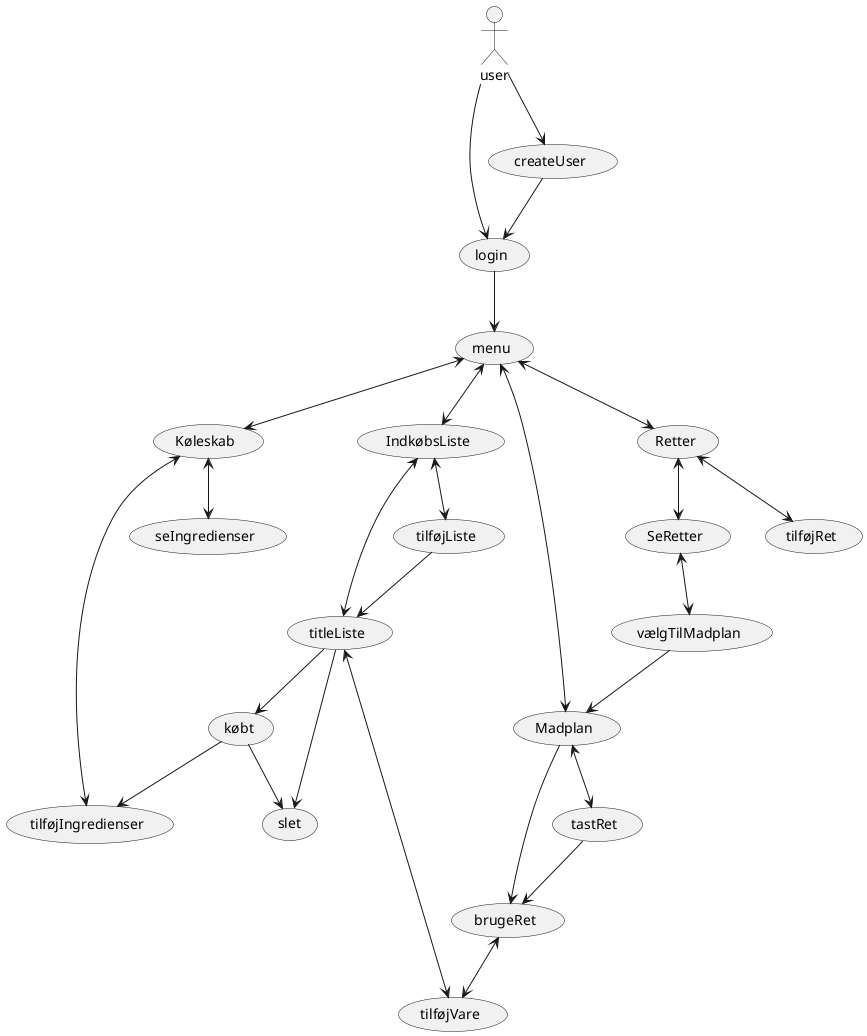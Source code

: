 @startuml
'https://plantuml.com/use-case-diagram

actor user

usecase createUser
usecase login
usecase menu
usecase Køleskab
usecase Retter
usecase IndkøbsListe
usecase Madplan
usecase titleListe
usecase tilføjVare
usecase tilføjIngredienser
usecase tilføjRet
usecase brugeRet
usecase SeRetter
usecase vælgTilMadplan
usecase seIngredienser
usecase tastRet
usecase tilføjListe
usecase købt
usecase slet



top to bottom direction
user --> createUser
user --> login

createUser --> login

login --> menu

menu <--> IndkøbsListe
menu <--> Madplan
menu <--> Køleskab
menu <--> Retter

IndkøbsListe <--> titleListe
IndkøbsListe <--> tilføjListe
tilføjListe --> titleListe
titleListe --> slet
titleListe <--> tilføjVare


Madplan --> brugeRet
Madplan <--> tastRet
tastRet --> brugeRet
brugeRet <--> tilføjVare

Retter <--> tilføjRet
Retter <--> SeRetter
SeRetter <--> vælgTilMadplan
vælgTilMadplan --> Madplan

Køleskab <--> tilføjIngredienser
Køleskab <--> seIngredienser

titleListe --> købt
købt --> slet
købt --> tilføjIngredienser





@enduml